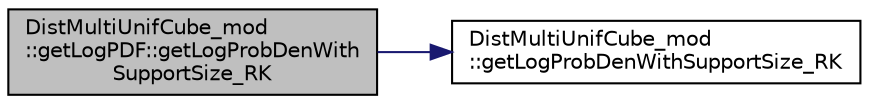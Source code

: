 digraph "DistMultiUnifCube_mod::getLogPDF::getLogProbDenWithSupportSize_RK"
{
 // LATEX_PDF_SIZE
  edge [fontname="Helvetica",fontsize="10",labelfontname="Helvetica",labelfontsize="10"];
  node [fontname="Helvetica",fontsize="10",shape=record];
  rankdir="LR";
  Node1 [label="DistMultiUnifCube_mod\l::getLogPDF::getLogProbDenWith\lSupportSize_RK",height=0.2,width=0.4,color="black", fillcolor="grey75", style="filled", fontcolor="black",tooltip="Return the probability density function of the Multivariate Uniform distribution whose support size a..."];
  Node1 -> Node2 [color="midnightblue",fontsize="10",style="solid",fontname="Helvetica"];
  Node2 [label="DistMultiUnifCube_mod\l::getLogProbDenWithSupportSize_RK",height=0.2,width=0.4,color="black", fillcolor="white", style="filled",URL="$namespaceDistMultiUnifCube__mod.html#a4f8f2a27c25070323f1f2b20c079a46b",tooltip="Return the probability density function of the Multivariate Uniform distribution whose support size a..."];
}
